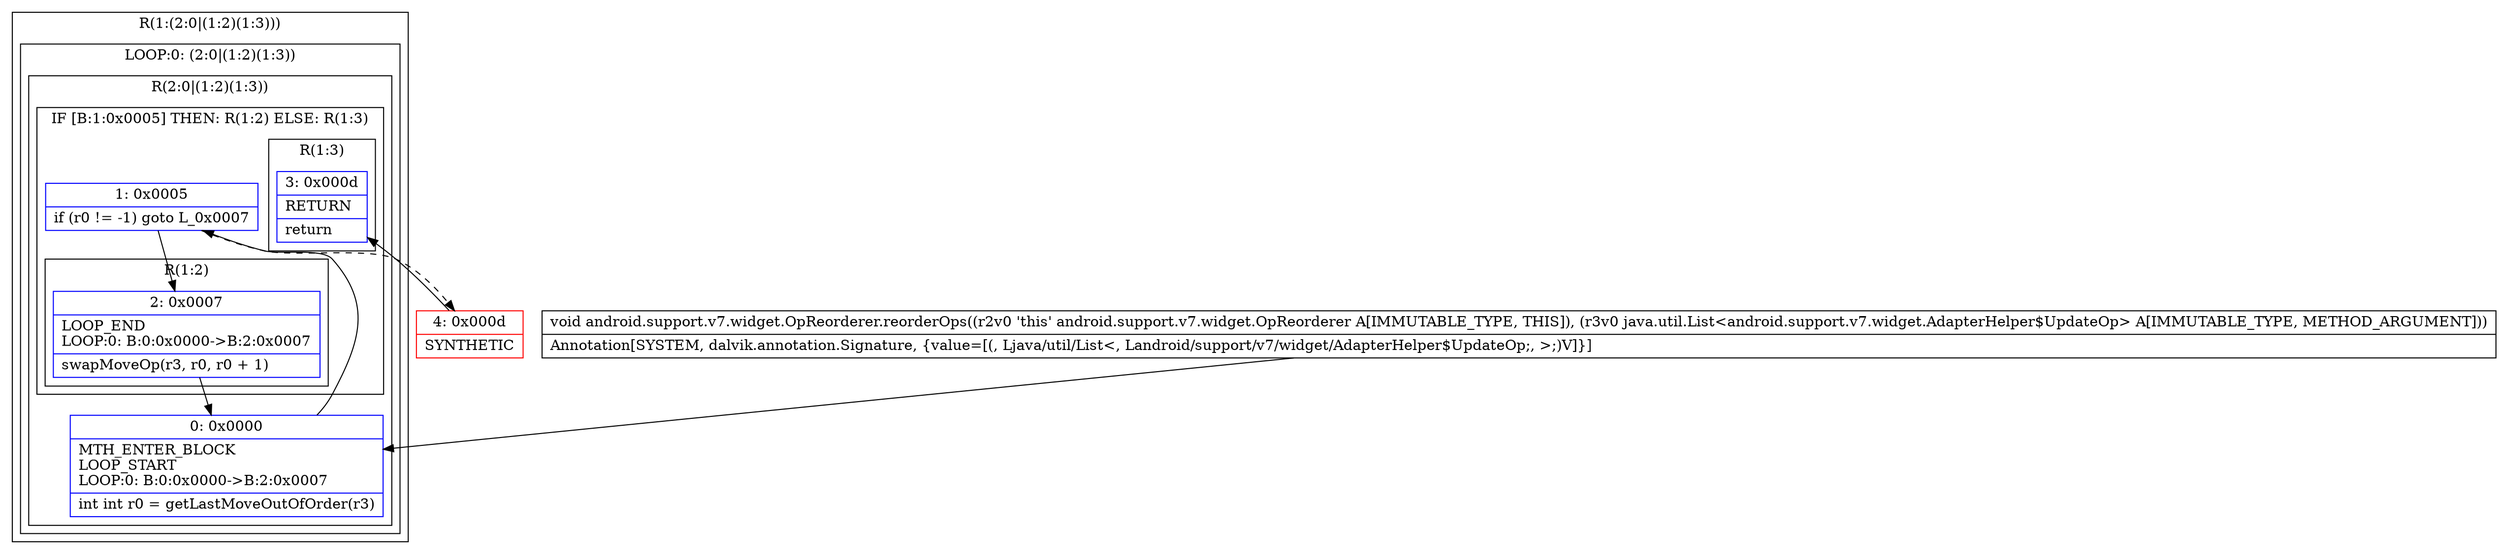 digraph "CFG forandroid.support.v7.widget.OpReorderer.reorderOps(Ljava\/util\/List;)V" {
subgraph cluster_Region_889779601 {
label = "R(1:(2:0|(1:2)(1:3)))";
node [shape=record,color=blue];
subgraph cluster_LoopRegion_1710684389 {
label = "LOOP:0: (2:0|(1:2)(1:3))";
node [shape=record,color=blue];
subgraph cluster_Region_1049165989 {
label = "R(2:0|(1:2)(1:3))";
node [shape=record,color=blue];
Node_0 [shape=record,label="{0\:\ 0x0000|MTH_ENTER_BLOCK\lLOOP_START\lLOOP:0: B:0:0x0000\-\>B:2:0x0007\l|int int r0 = getLastMoveOutOfOrder(r3)\l}"];
subgraph cluster_IfRegion_1987936191 {
label = "IF [B:1:0x0005] THEN: R(1:2) ELSE: R(1:3)";
node [shape=record,color=blue];
Node_1 [shape=record,label="{1\:\ 0x0005|if (r0 != \-1) goto L_0x0007\l}"];
subgraph cluster_Region_1315800965 {
label = "R(1:2)";
node [shape=record,color=blue];
Node_2 [shape=record,label="{2\:\ 0x0007|LOOP_END\lLOOP:0: B:0:0x0000\-\>B:2:0x0007\l|swapMoveOp(r3, r0, r0 + 1)\l}"];
}
subgraph cluster_Region_238078021 {
label = "R(1:3)";
node [shape=record,color=blue];
Node_3 [shape=record,label="{3\:\ 0x000d|RETURN\l|return\l}"];
}
}
}
}
}
Node_4 [shape=record,color=red,label="{4\:\ 0x000d|SYNTHETIC\l}"];
MethodNode[shape=record,label="{void android.support.v7.widget.OpReorderer.reorderOps((r2v0 'this' android.support.v7.widget.OpReorderer A[IMMUTABLE_TYPE, THIS]), (r3v0 java.util.List\<android.support.v7.widget.AdapterHelper$UpdateOp\> A[IMMUTABLE_TYPE, METHOD_ARGUMENT]))  | Annotation[SYSTEM, dalvik.annotation.Signature, \{value=[(, Ljava\/util\/List\<, Landroid\/support\/v7\/widget\/AdapterHelper$UpdateOp;, \>;)V]\}]\l}"];
MethodNode -> Node_0;
Node_0 -> Node_1;
Node_1 -> Node_2;
Node_1 -> Node_4[style=dashed];
Node_2 -> Node_0;
Node_4 -> Node_3;
}


